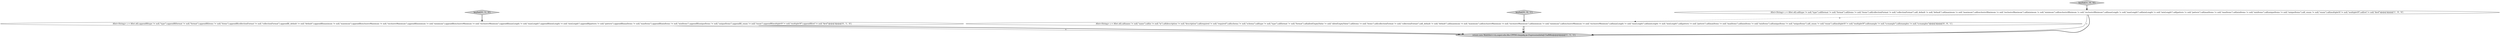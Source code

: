 digraph {
4 [style = filled, label = "ASet<String> s = ASet.of().appendIf(type != null,\"type\").appendIf(format != null,\"format\").appendIf(items != null,\"items\").appendIf(collectionFormat != null,\"collectionFormat\").appendIf(_default != null,\"default\").appendIf(maximum != null,\"maximum\").appendIf(exclusiveMaximum != null,\"exclusiveMaximum\").appendIf(minimum != null,\"minimum\").appendIf(exclusiveMinimum != null,\"exclusiveMinimum\").appendIf(maxLength != null,\"maxLength\").appendIf(minLength != null,\"minLength\").appendIf(pattern != null,\"pattern\").appendIf(maxItems != null,\"maxItems\").appendIf(minItems != null,\"minItems\").appendIf(uniqueItems != null,\"uniqueItems\").appendIf(_enum != null,\"enum\").appendIf(multipleOf != null,\"multipleOf\").appendIf(ref != null,\"$ref\")@@@3@@@['0', '1', '0']", fillcolor = white, shape = ellipse image = "AAA0AAABBB2BBB"];
3 [style = filled, label = "keySet['0', '1', '0']", fillcolor = lightgray, shape = diamond image = "AAA0AAABBB2BBB"];
0 [style = filled, label = "keySet['1', '0', '0']", fillcolor = lightgray, shape = diamond image = "AAA0AAABBB1BBB"];
6 [style = filled, label = "ASet<String> s = ASet.of().aif(name != null,\"name\").aif(in != null,\"in\").aif(description != null,\"description\").aif(required != null,\"required\").aif(schema != null,\"schema\").aif(type != null,\"type\").aif(format != null,\"format\").aif(allowEmptyValue != null,\"allowEmptyValue\").aif(items != null,\"items\").aif(collectionFormat != null,\"collectionFormat\").aif(_default != null,\"default\").aif(maximum != null,\"maximum\").aif(exclusiveMaximum != null,\"exclusiveMaximum\").aif(minimum != null,\"minimum\").aif(exclusiveMinimum != null,\"exclusiveMinimum\").aif(maxLength != null,\"maxLength\").aif(minLength != null,\"minLength\").aif(pattern != null,\"pattern\").aif(maxItems != null,\"maxItems\").aif(minItems != null,\"minItems\").aif(uniqueItems != null,\"uniqueItems\").aif(_enum != null,\"enum\").aif(multipleOf != null,\"multipleOf\").aif(example != null,\"x-example\").aif(examples != null,\"x-examples\")@@@3@@@['0', '0', '1']", fillcolor = white, shape = ellipse image = "AAA0AAABBB3BBB"];
2 [style = filled, label = "return new MultiSet<>(s,super.edu.fdu.CPPDG.tinypdg.pe.ExpressionInfo@15af88b)@@@4@@@['1', '1', '1']", fillcolor = lightgray, shape = ellipse image = "AAA0AAABBB1BBB"];
1 [style = filled, label = "ASet<String> s = ASet.of().aif(type != null,\"type\").aif(format != null,\"format\").aif(items != null,\"items\").aif(collectionFormat != null,\"collectionFormat\").aif(_default != null,\"default\").aif(maximum != null,\"maximum\").aif(exclusiveMaximum != null,\"exclusiveMaximum\").aif(minimum != null,\"minimum\").aif(exclusiveMinimum != null,\"exclusiveMinimum\").aif(maxLength != null,\"maxLength\").aif(minLength != null,\"minLength\").aif(pattern != null,\"pattern\").aif(maxItems != null,\"maxItems\").aif(minItems != null,\"minItems\").aif(uniqueItems != null,\"uniqueItems\").aif(_enum != null,\"enum\").aif(multipleOf != null,\"multipleOf\").aif(ref != null,\"$ref\")@@@3@@@['1', '0', '0']", fillcolor = white, shape = ellipse image = "AAA0AAABBB1BBB"];
5 [style = filled, label = "keySet['0', '0', '1']", fillcolor = lightgray, shape = diamond image = "AAA0AAABBB3BBB"];
1->6 [style = dashed, label="0"];
6->2 [style = solid, label="s"];
4->2 [style = solid, label="s"];
1->2 [style = solid, label="s"];
1->2 [style = bold, label=""];
0->1 [style = bold, label=""];
3->4 [style = bold, label=""];
5->6 [style = bold, label=""];
6->2 [style = bold, label=""];
4->2 [style = bold, label=""];
}

